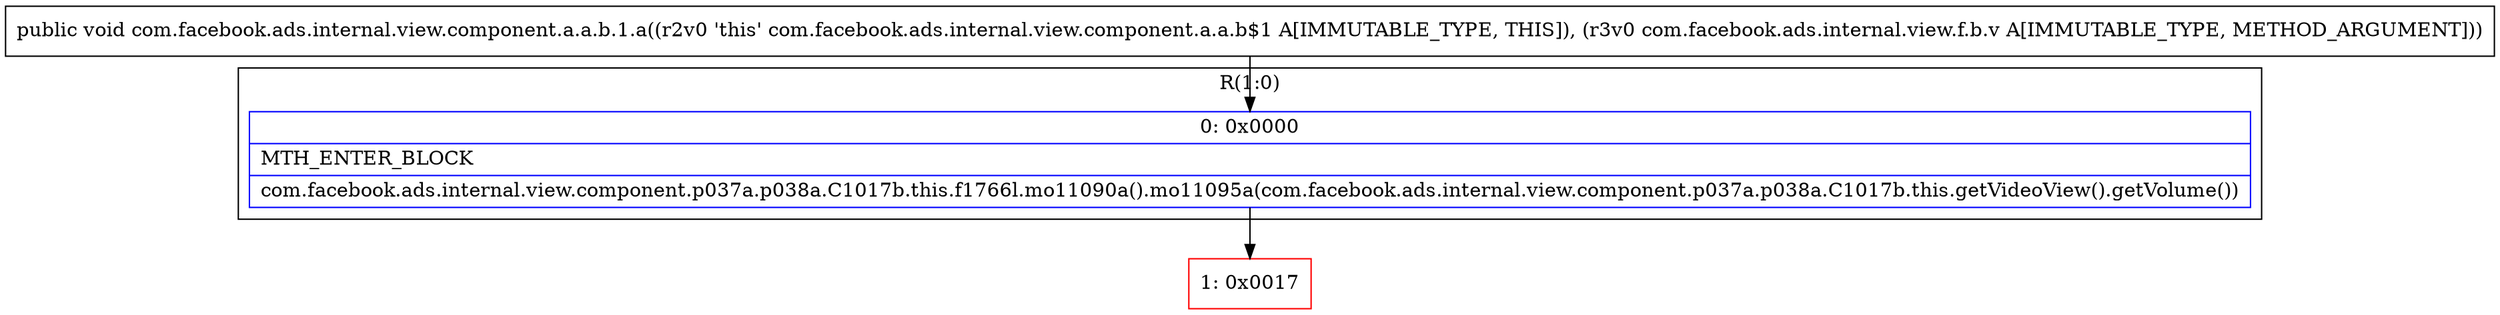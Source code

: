 digraph "CFG forcom.facebook.ads.internal.view.component.a.a.b.1.a(Lcom\/facebook\/ads\/internal\/view\/f\/b\/v;)V" {
subgraph cluster_Region_1272429269 {
label = "R(1:0)";
node [shape=record,color=blue];
Node_0 [shape=record,label="{0\:\ 0x0000|MTH_ENTER_BLOCK\l|com.facebook.ads.internal.view.component.p037a.p038a.C1017b.this.f1766l.mo11090a().mo11095a(com.facebook.ads.internal.view.component.p037a.p038a.C1017b.this.getVideoView().getVolume())\l}"];
}
Node_1 [shape=record,color=red,label="{1\:\ 0x0017}"];
MethodNode[shape=record,label="{public void com.facebook.ads.internal.view.component.a.a.b.1.a((r2v0 'this' com.facebook.ads.internal.view.component.a.a.b$1 A[IMMUTABLE_TYPE, THIS]), (r3v0 com.facebook.ads.internal.view.f.b.v A[IMMUTABLE_TYPE, METHOD_ARGUMENT])) }"];
MethodNode -> Node_0;
Node_0 -> Node_1;
}

